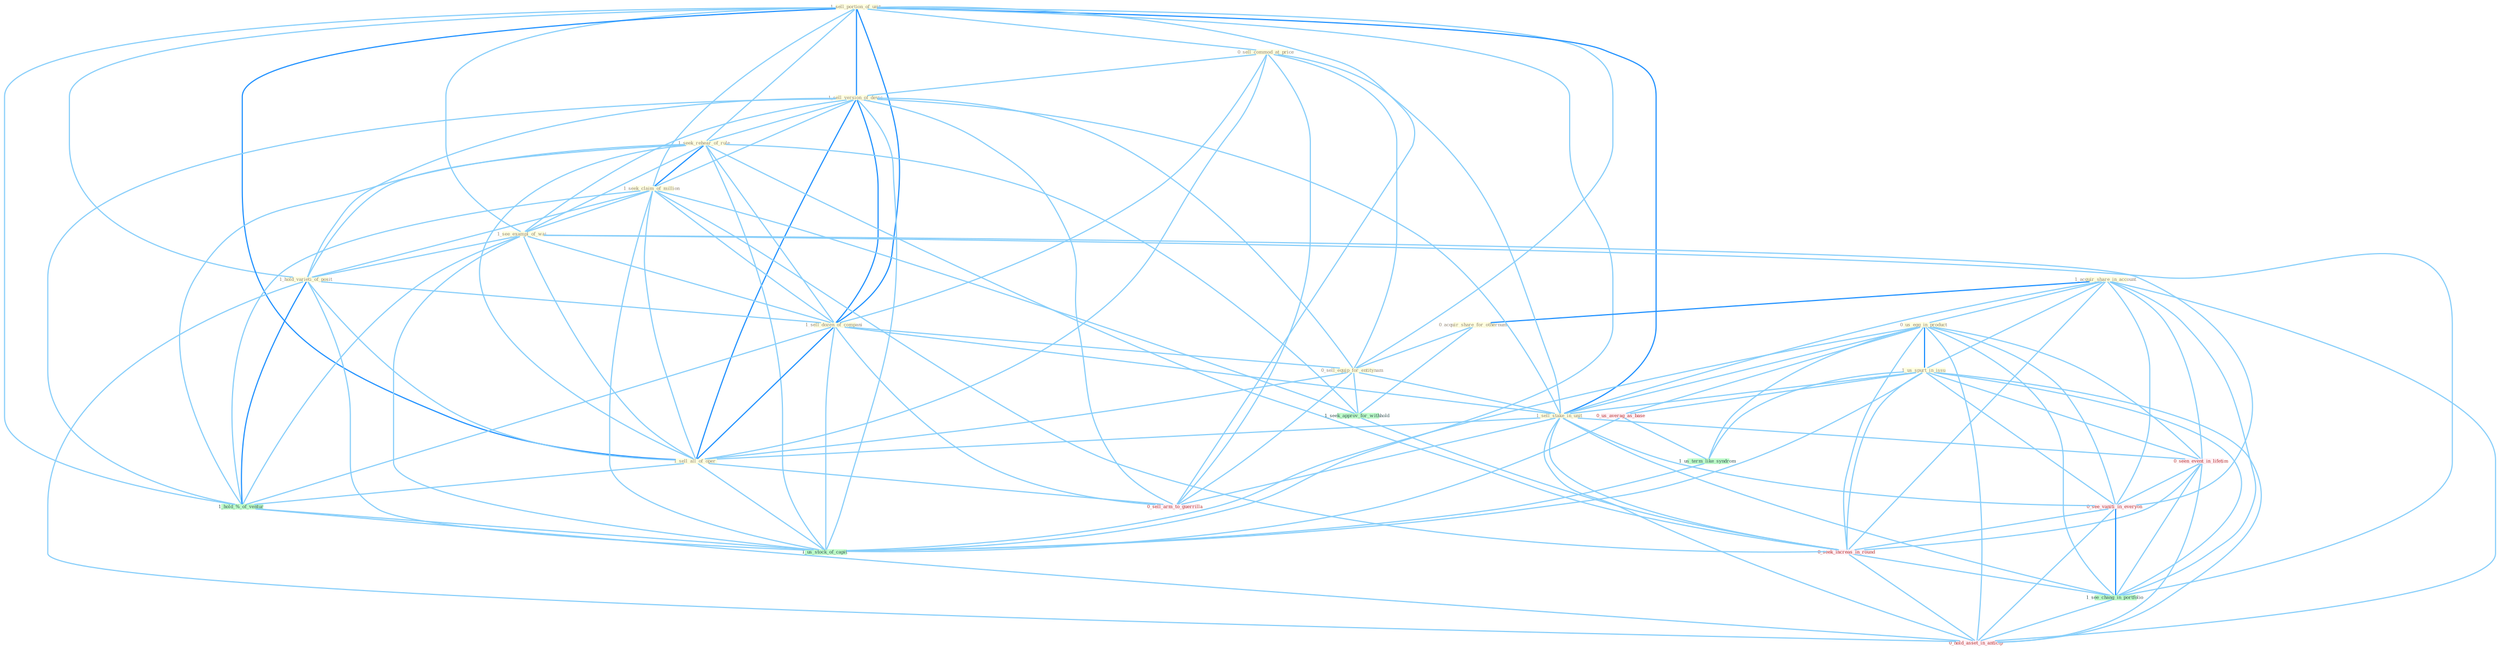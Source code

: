 Graph G{ 
    node
    [shape=polygon,style=filled,width=.5,height=.06,color="#BDFCC9",fixedsize=true,fontsize=4,
    fontcolor="#2f4f4f"];
    {node
    [color="#ffffe0", fontcolor="#8b7d6b"] "1_sell_portion_of_unit " "1_acquir_share_in_account " "0_sell_commod_at_price " "1_sell_version_of_devic " "1_seek_rehear_of_rule " "1_seek_claim_of_million " "1_see_exampl_of_wai " "1_hold_varieti_of_posit " "0_acquir_share_for_othernum " "1_sell_dozen_of_compani " "0_sell_equip_for_entitynam " "0_us_egg_in_product " "1_us_spurt_in_issu " "1_sell_stake_in_unit " "1_sell_all_of_oper "}
{node [color="#fff0f5", fontcolor="#b22222"] "0_seen_event_in_lifetim " "0_us_averag_as_base " "0_see_vaniti_in_everyon " "0_sell_arm_to_guerrilla " "0_seek_increas_in_round " "0_hold_asset_in_anticip "}
edge [color="#B0E2FF"];

	"1_sell_portion_of_unit " -- "0_sell_commod_at_price " [w="1", color="#87cefa" ];
	"1_sell_portion_of_unit " -- "1_sell_version_of_devic " [w="2", color="#1e90ff" , len=0.8];
	"1_sell_portion_of_unit " -- "1_seek_rehear_of_rule " [w="1", color="#87cefa" ];
	"1_sell_portion_of_unit " -- "1_seek_claim_of_million " [w="1", color="#87cefa" ];
	"1_sell_portion_of_unit " -- "1_see_exampl_of_wai " [w="1", color="#87cefa" ];
	"1_sell_portion_of_unit " -- "1_hold_varieti_of_posit " [w="1", color="#87cefa" ];
	"1_sell_portion_of_unit " -- "1_sell_dozen_of_compani " [w="2", color="#1e90ff" , len=0.8];
	"1_sell_portion_of_unit " -- "0_sell_equip_for_entitynam " [w="1", color="#87cefa" ];
	"1_sell_portion_of_unit " -- "1_sell_stake_in_unit " [w="2", color="#1e90ff" , len=0.8];
	"1_sell_portion_of_unit " -- "1_sell_all_of_oper " [w="2", color="#1e90ff" , len=0.8];
	"1_sell_portion_of_unit " -- "1_hold_%_of_ventur " [w="1", color="#87cefa" ];
	"1_sell_portion_of_unit " -- "0_sell_arm_to_guerrilla " [w="1", color="#87cefa" ];
	"1_sell_portion_of_unit " -- "1_us_stock_of_capit " [w="1", color="#87cefa" ];
	"1_acquir_share_in_account " -- "0_acquir_share_for_othernum " [w="2", color="#1e90ff" , len=0.8];
	"1_acquir_share_in_account " -- "0_us_egg_in_product " [w="1", color="#87cefa" ];
	"1_acquir_share_in_account " -- "1_us_spurt_in_issu " [w="1", color="#87cefa" ];
	"1_acquir_share_in_account " -- "1_sell_stake_in_unit " [w="1", color="#87cefa" ];
	"1_acquir_share_in_account " -- "0_seen_event_in_lifetim " [w="1", color="#87cefa" ];
	"1_acquir_share_in_account " -- "0_see_vaniti_in_everyon " [w="1", color="#87cefa" ];
	"1_acquir_share_in_account " -- "0_seek_increas_in_round " [w="1", color="#87cefa" ];
	"1_acquir_share_in_account " -- "1_see_chang_in_portfolio " [w="1", color="#87cefa" ];
	"1_acquir_share_in_account " -- "0_hold_asset_in_anticip " [w="1", color="#87cefa" ];
	"0_sell_commod_at_price " -- "1_sell_version_of_devic " [w="1", color="#87cefa" ];
	"0_sell_commod_at_price " -- "1_sell_dozen_of_compani " [w="1", color="#87cefa" ];
	"0_sell_commod_at_price " -- "0_sell_equip_for_entitynam " [w="1", color="#87cefa" ];
	"0_sell_commod_at_price " -- "1_sell_stake_in_unit " [w="1", color="#87cefa" ];
	"0_sell_commod_at_price " -- "1_sell_all_of_oper " [w="1", color="#87cefa" ];
	"0_sell_commod_at_price " -- "0_sell_arm_to_guerrilla " [w="1", color="#87cefa" ];
	"1_sell_version_of_devic " -- "1_seek_rehear_of_rule " [w="1", color="#87cefa" ];
	"1_sell_version_of_devic " -- "1_seek_claim_of_million " [w="1", color="#87cefa" ];
	"1_sell_version_of_devic " -- "1_see_exampl_of_wai " [w="1", color="#87cefa" ];
	"1_sell_version_of_devic " -- "1_hold_varieti_of_posit " [w="1", color="#87cefa" ];
	"1_sell_version_of_devic " -- "1_sell_dozen_of_compani " [w="2", color="#1e90ff" , len=0.8];
	"1_sell_version_of_devic " -- "0_sell_equip_for_entitynam " [w="1", color="#87cefa" ];
	"1_sell_version_of_devic " -- "1_sell_stake_in_unit " [w="1", color="#87cefa" ];
	"1_sell_version_of_devic " -- "1_sell_all_of_oper " [w="2", color="#1e90ff" , len=0.8];
	"1_sell_version_of_devic " -- "1_hold_%_of_ventur " [w="1", color="#87cefa" ];
	"1_sell_version_of_devic " -- "0_sell_arm_to_guerrilla " [w="1", color="#87cefa" ];
	"1_sell_version_of_devic " -- "1_us_stock_of_capit " [w="1", color="#87cefa" ];
	"1_seek_rehear_of_rule " -- "1_seek_claim_of_million " [w="2", color="#1e90ff" , len=0.8];
	"1_seek_rehear_of_rule " -- "1_see_exampl_of_wai " [w="1", color="#87cefa" ];
	"1_seek_rehear_of_rule " -- "1_hold_varieti_of_posit " [w="1", color="#87cefa" ];
	"1_seek_rehear_of_rule " -- "1_sell_dozen_of_compani " [w="1", color="#87cefa" ];
	"1_seek_rehear_of_rule " -- "1_sell_all_of_oper " [w="1", color="#87cefa" ];
	"1_seek_rehear_of_rule " -- "1_seek_approv_for_withhold " [w="1", color="#87cefa" ];
	"1_seek_rehear_of_rule " -- "1_hold_%_of_ventur " [w="1", color="#87cefa" ];
	"1_seek_rehear_of_rule " -- "0_seek_increas_in_round " [w="1", color="#87cefa" ];
	"1_seek_rehear_of_rule " -- "1_us_stock_of_capit " [w="1", color="#87cefa" ];
	"1_seek_claim_of_million " -- "1_see_exampl_of_wai " [w="1", color="#87cefa" ];
	"1_seek_claim_of_million " -- "1_hold_varieti_of_posit " [w="1", color="#87cefa" ];
	"1_seek_claim_of_million " -- "1_sell_dozen_of_compani " [w="1", color="#87cefa" ];
	"1_seek_claim_of_million " -- "1_sell_all_of_oper " [w="1", color="#87cefa" ];
	"1_seek_claim_of_million " -- "1_seek_approv_for_withhold " [w="1", color="#87cefa" ];
	"1_seek_claim_of_million " -- "1_hold_%_of_ventur " [w="1", color="#87cefa" ];
	"1_seek_claim_of_million " -- "0_seek_increas_in_round " [w="1", color="#87cefa" ];
	"1_seek_claim_of_million " -- "1_us_stock_of_capit " [w="1", color="#87cefa" ];
	"1_see_exampl_of_wai " -- "1_hold_varieti_of_posit " [w="1", color="#87cefa" ];
	"1_see_exampl_of_wai " -- "1_sell_dozen_of_compani " [w="1", color="#87cefa" ];
	"1_see_exampl_of_wai " -- "1_sell_all_of_oper " [w="1", color="#87cefa" ];
	"1_see_exampl_of_wai " -- "1_hold_%_of_ventur " [w="1", color="#87cefa" ];
	"1_see_exampl_of_wai " -- "0_see_vaniti_in_everyon " [w="1", color="#87cefa" ];
	"1_see_exampl_of_wai " -- "1_us_stock_of_capit " [w="1", color="#87cefa" ];
	"1_see_exampl_of_wai " -- "1_see_chang_in_portfolio " [w="1", color="#87cefa" ];
	"1_hold_varieti_of_posit " -- "1_sell_dozen_of_compani " [w="1", color="#87cefa" ];
	"1_hold_varieti_of_posit " -- "1_sell_all_of_oper " [w="1", color="#87cefa" ];
	"1_hold_varieti_of_posit " -- "1_hold_%_of_ventur " [w="2", color="#1e90ff" , len=0.8];
	"1_hold_varieti_of_posit " -- "1_us_stock_of_capit " [w="1", color="#87cefa" ];
	"1_hold_varieti_of_posit " -- "0_hold_asset_in_anticip " [w="1", color="#87cefa" ];
	"0_acquir_share_for_othernum " -- "0_sell_equip_for_entitynam " [w="1", color="#87cefa" ];
	"0_acquir_share_for_othernum " -- "1_seek_approv_for_withhold " [w="1", color="#87cefa" ];
	"1_sell_dozen_of_compani " -- "0_sell_equip_for_entitynam " [w="1", color="#87cefa" ];
	"1_sell_dozen_of_compani " -- "1_sell_stake_in_unit " [w="1", color="#87cefa" ];
	"1_sell_dozen_of_compani " -- "1_sell_all_of_oper " [w="2", color="#1e90ff" , len=0.8];
	"1_sell_dozen_of_compani " -- "1_hold_%_of_ventur " [w="1", color="#87cefa" ];
	"1_sell_dozen_of_compani " -- "0_sell_arm_to_guerrilla " [w="1", color="#87cefa" ];
	"1_sell_dozen_of_compani " -- "1_us_stock_of_capit " [w="1", color="#87cefa" ];
	"0_sell_equip_for_entitynam " -- "1_sell_stake_in_unit " [w="1", color="#87cefa" ];
	"0_sell_equip_for_entitynam " -- "1_sell_all_of_oper " [w="1", color="#87cefa" ];
	"0_sell_equip_for_entitynam " -- "1_seek_approv_for_withhold " [w="1", color="#87cefa" ];
	"0_sell_equip_for_entitynam " -- "0_sell_arm_to_guerrilla " [w="1", color="#87cefa" ];
	"0_us_egg_in_product " -- "1_us_spurt_in_issu " [w="2", color="#1e90ff" , len=0.8];
	"0_us_egg_in_product " -- "1_sell_stake_in_unit " [w="1", color="#87cefa" ];
	"0_us_egg_in_product " -- "0_seen_event_in_lifetim " [w="1", color="#87cefa" ];
	"0_us_egg_in_product " -- "0_us_averag_as_base " [w="1", color="#87cefa" ];
	"0_us_egg_in_product " -- "1_us_term_like_syndrom " [w="1", color="#87cefa" ];
	"0_us_egg_in_product " -- "0_see_vaniti_in_everyon " [w="1", color="#87cefa" ];
	"0_us_egg_in_product " -- "0_seek_increas_in_round " [w="1", color="#87cefa" ];
	"0_us_egg_in_product " -- "1_us_stock_of_capit " [w="1", color="#87cefa" ];
	"0_us_egg_in_product " -- "1_see_chang_in_portfolio " [w="1", color="#87cefa" ];
	"0_us_egg_in_product " -- "0_hold_asset_in_anticip " [w="1", color="#87cefa" ];
	"1_us_spurt_in_issu " -- "1_sell_stake_in_unit " [w="1", color="#87cefa" ];
	"1_us_spurt_in_issu " -- "0_seen_event_in_lifetim " [w="1", color="#87cefa" ];
	"1_us_spurt_in_issu " -- "0_us_averag_as_base " [w="1", color="#87cefa" ];
	"1_us_spurt_in_issu " -- "1_us_term_like_syndrom " [w="1", color="#87cefa" ];
	"1_us_spurt_in_issu " -- "0_see_vaniti_in_everyon " [w="1", color="#87cefa" ];
	"1_us_spurt_in_issu " -- "0_seek_increas_in_round " [w="1", color="#87cefa" ];
	"1_us_spurt_in_issu " -- "1_us_stock_of_capit " [w="1", color="#87cefa" ];
	"1_us_spurt_in_issu " -- "1_see_chang_in_portfolio " [w="1", color="#87cefa" ];
	"1_us_spurt_in_issu " -- "0_hold_asset_in_anticip " [w="1", color="#87cefa" ];
	"1_sell_stake_in_unit " -- "1_sell_all_of_oper " [w="1", color="#87cefa" ];
	"1_sell_stake_in_unit " -- "0_seen_event_in_lifetim " [w="1", color="#87cefa" ];
	"1_sell_stake_in_unit " -- "0_see_vaniti_in_everyon " [w="1", color="#87cefa" ];
	"1_sell_stake_in_unit " -- "0_sell_arm_to_guerrilla " [w="1", color="#87cefa" ];
	"1_sell_stake_in_unit " -- "0_seek_increas_in_round " [w="1", color="#87cefa" ];
	"1_sell_stake_in_unit " -- "1_see_chang_in_portfolio " [w="1", color="#87cefa" ];
	"1_sell_stake_in_unit " -- "0_hold_asset_in_anticip " [w="1", color="#87cefa" ];
	"1_sell_all_of_oper " -- "1_hold_%_of_ventur " [w="1", color="#87cefa" ];
	"1_sell_all_of_oper " -- "0_sell_arm_to_guerrilla " [w="1", color="#87cefa" ];
	"1_sell_all_of_oper " -- "1_us_stock_of_capit " [w="1", color="#87cefa" ];
	"0_seen_event_in_lifetim " -- "0_see_vaniti_in_everyon " [w="1", color="#87cefa" ];
	"0_seen_event_in_lifetim " -- "0_seek_increas_in_round " [w="1", color="#87cefa" ];
	"0_seen_event_in_lifetim " -- "1_see_chang_in_portfolio " [w="1", color="#87cefa" ];
	"0_seen_event_in_lifetim " -- "0_hold_asset_in_anticip " [w="1", color="#87cefa" ];
	"0_us_averag_as_base " -- "1_us_term_like_syndrom " [w="1", color="#87cefa" ];
	"0_us_averag_as_base " -- "1_us_stock_of_capit " [w="1", color="#87cefa" ];
	"1_us_term_like_syndrom " -- "1_us_stock_of_capit " [w="1", color="#87cefa" ];
	"1_seek_approv_for_withhold " -- "0_seek_increas_in_round " [w="1", color="#87cefa" ];
	"1_hold_%_of_ventur " -- "1_us_stock_of_capit " [w="1", color="#87cefa" ];
	"1_hold_%_of_ventur " -- "0_hold_asset_in_anticip " [w="1", color="#87cefa" ];
	"0_see_vaniti_in_everyon " -- "0_seek_increas_in_round " [w="1", color="#87cefa" ];
	"0_see_vaniti_in_everyon " -- "1_see_chang_in_portfolio " [w="2", color="#1e90ff" , len=0.8];
	"0_see_vaniti_in_everyon " -- "0_hold_asset_in_anticip " [w="1", color="#87cefa" ];
	"0_seek_increas_in_round " -- "1_see_chang_in_portfolio " [w="1", color="#87cefa" ];
	"0_seek_increas_in_round " -- "0_hold_asset_in_anticip " [w="1", color="#87cefa" ];
	"1_see_chang_in_portfolio " -- "0_hold_asset_in_anticip " [w="1", color="#87cefa" ];
}